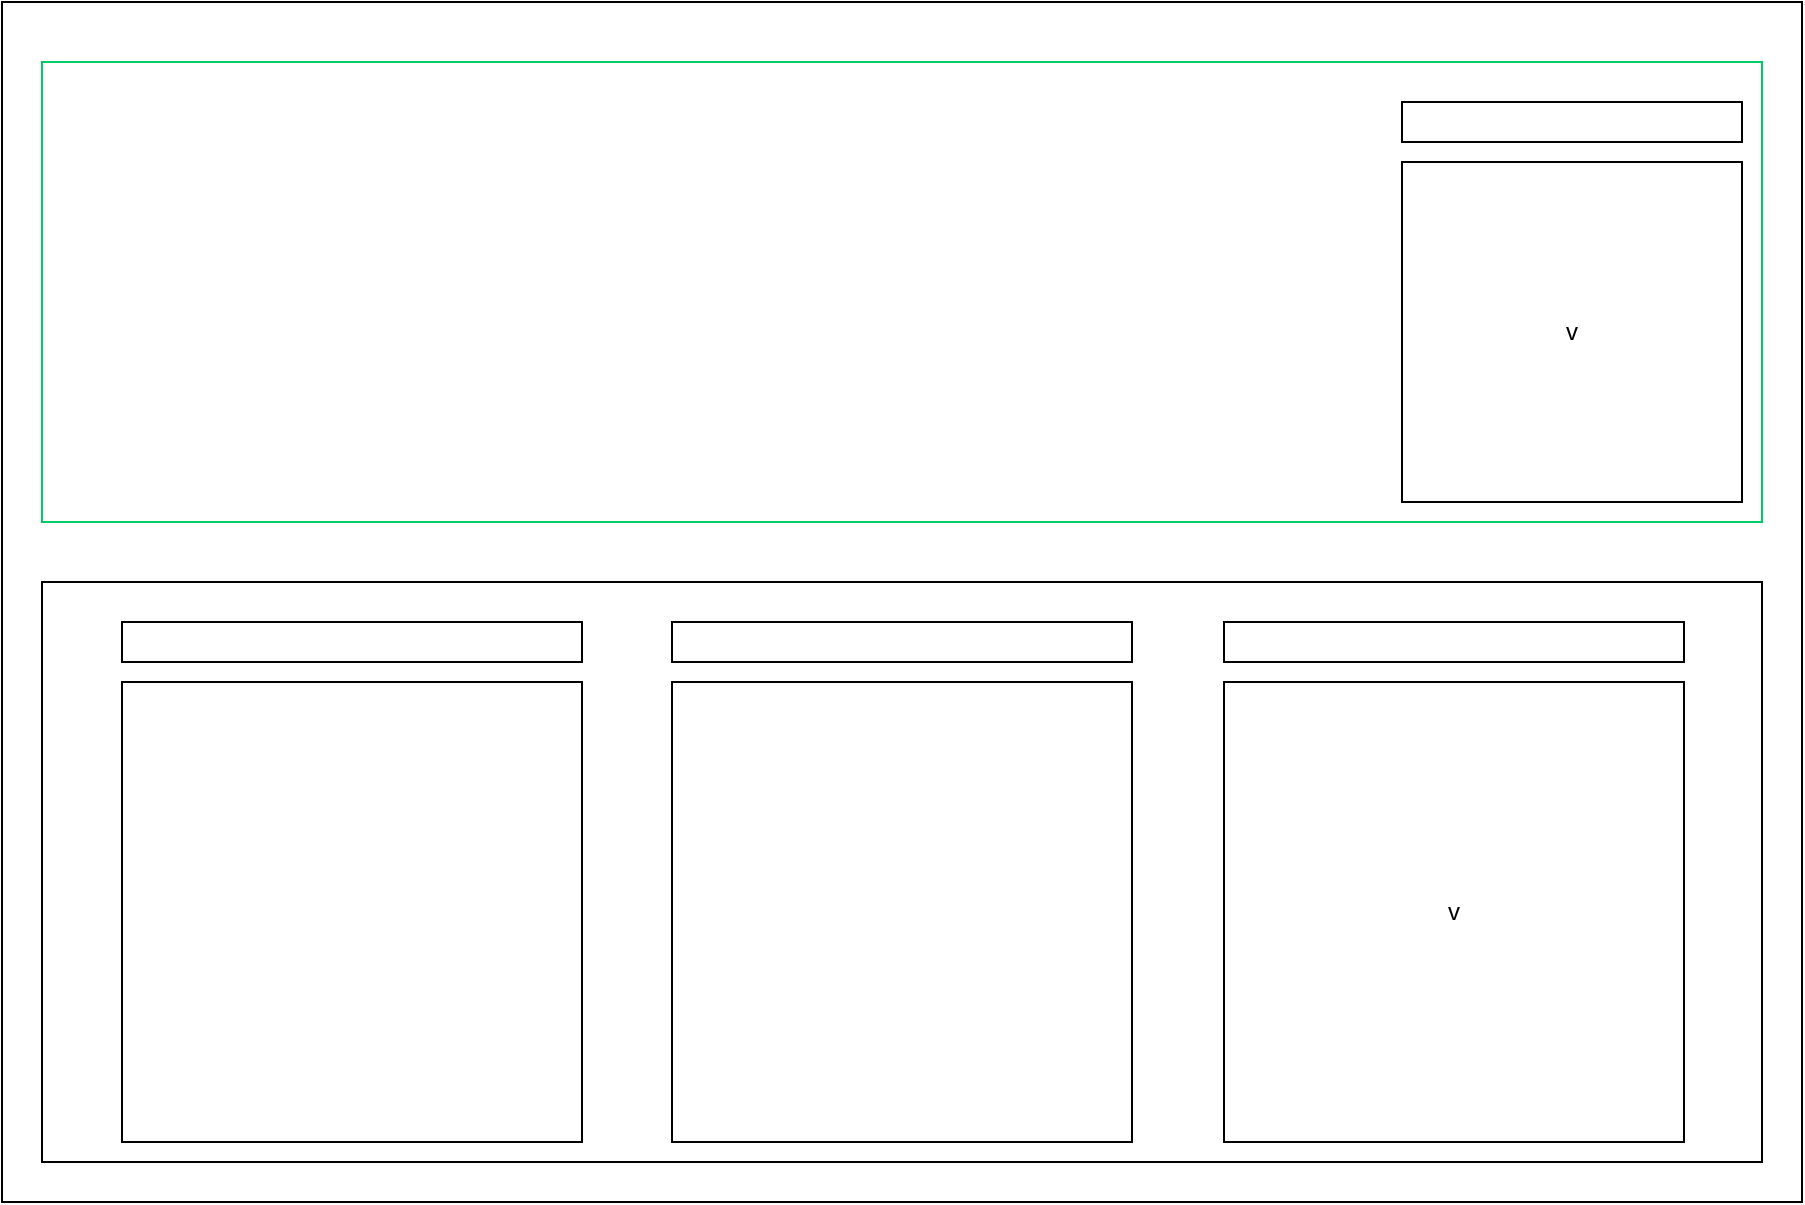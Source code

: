 <mxfile version="12.8.8" type="github"><diagram id="yIV729O-Q0ZHzHwxNN1g" name="Page-1"><mxGraphModel dx="1069" dy="729" grid="1" gridSize="10" guides="1" tooltips="1" connect="1" arrows="1" fold="1" page="1" pageScale="1" pageWidth="827" pageHeight="1169" math="0" shadow="0"><root><mxCell id="0"/><mxCell id="1" parent="0"/><mxCell id="FQQeb9qnqWB87bPCY3f_-3" value="" style="rounded=0;whiteSpace=wrap;html=1;" vertex="1" parent="1"><mxGeometry x="40" y="80" width="900" height="600" as="geometry"/></mxCell><mxCell id="FQQeb9qnqWB87bPCY3f_-4" value="" style="rounded=0;whiteSpace=wrap;html=1;strokeColor=#00CC66;" vertex="1" parent="1"><mxGeometry x="60" y="110" width="860" height="230" as="geometry"/></mxCell><mxCell id="FQQeb9qnqWB87bPCY3f_-5" value="" style="rounded=0;whiteSpace=wrap;html=1;" vertex="1" parent="1"><mxGeometry x="60" y="370" width="860" height="290" as="geometry"/></mxCell><mxCell id="FQQeb9qnqWB87bPCY3f_-6" value="" style="whiteSpace=wrap;html=1;aspect=fixed;" vertex="1" parent="1"><mxGeometry x="100" y="420" width="230" height="230" as="geometry"/></mxCell><mxCell id="FQQeb9qnqWB87bPCY3f_-7" value="" style="whiteSpace=wrap;html=1;aspect=fixed;" vertex="1" parent="1"><mxGeometry x="375" y="420" width="230" height="230" as="geometry"/></mxCell><mxCell id="FQQeb9qnqWB87bPCY3f_-8" value="v" style="whiteSpace=wrap;html=1;aspect=fixed;" vertex="1" parent="1"><mxGeometry x="651" y="420" width="230" height="230" as="geometry"/></mxCell><mxCell id="FQQeb9qnqWB87bPCY3f_-9" value="" style="rounded=0;whiteSpace=wrap;html=1;" vertex="1" parent="1"><mxGeometry x="100" y="390" width="230" height="20" as="geometry"/></mxCell><mxCell id="FQQeb9qnqWB87bPCY3f_-10" value="" style="rounded=0;whiteSpace=wrap;html=1;" vertex="1" parent="1"><mxGeometry x="375" y="390" width="230" height="20" as="geometry"/></mxCell><mxCell id="FQQeb9qnqWB87bPCY3f_-11" value="" style="rounded=0;whiteSpace=wrap;html=1;" vertex="1" parent="1"><mxGeometry x="651" y="390" width="230" height="20" as="geometry"/></mxCell><mxCell id="FQQeb9qnqWB87bPCY3f_-13" value="v" style="whiteSpace=wrap;html=1;aspect=fixed;" vertex="1" parent="1"><mxGeometry x="740" y="160" width="170" height="170" as="geometry"/></mxCell><mxCell id="FQQeb9qnqWB87bPCY3f_-14" value="" style="rounded=0;whiteSpace=wrap;html=1;" vertex="1" parent="1"><mxGeometry x="740" y="130" width="170" height="20" as="geometry"/></mxCell></root></mxGraphModel></diagram></mxfile>